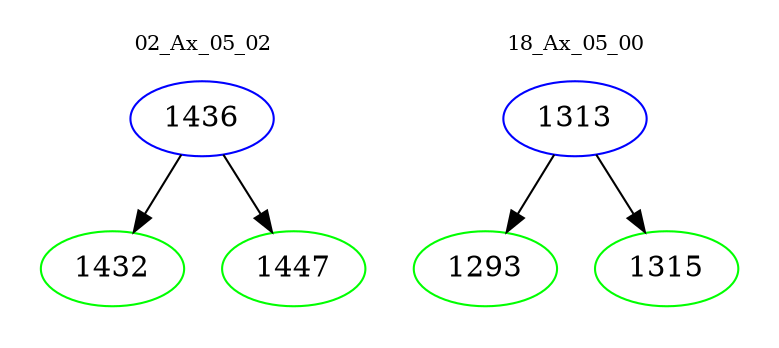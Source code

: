 digraph{
subgraph cluster_0 {
color = white
label = "02_Ax_05_02";
fontsize=10;
T0_1436 [label="1436", color="blue"]
T0_1436 -> T0_1432 [color="black"]
T0_1432 [label="1432", color="green"]
T0_1436 -> T0_1447 [color="black"]
T0_1447 [label="1447", color="green"]
}
subgraph cluster_1 {
color = white
label = "18_Ax_05_00";
fontsize=10;
T1_1313 [label="1313", color="blue"]
T1_1313 -> T1_1293 [color="black"]
T1_1293 [label="1293", color="green"]
T1_1313 -> T1_1315 [color="black"]
T1_1315 [label="1315", color="green"]
}
}
